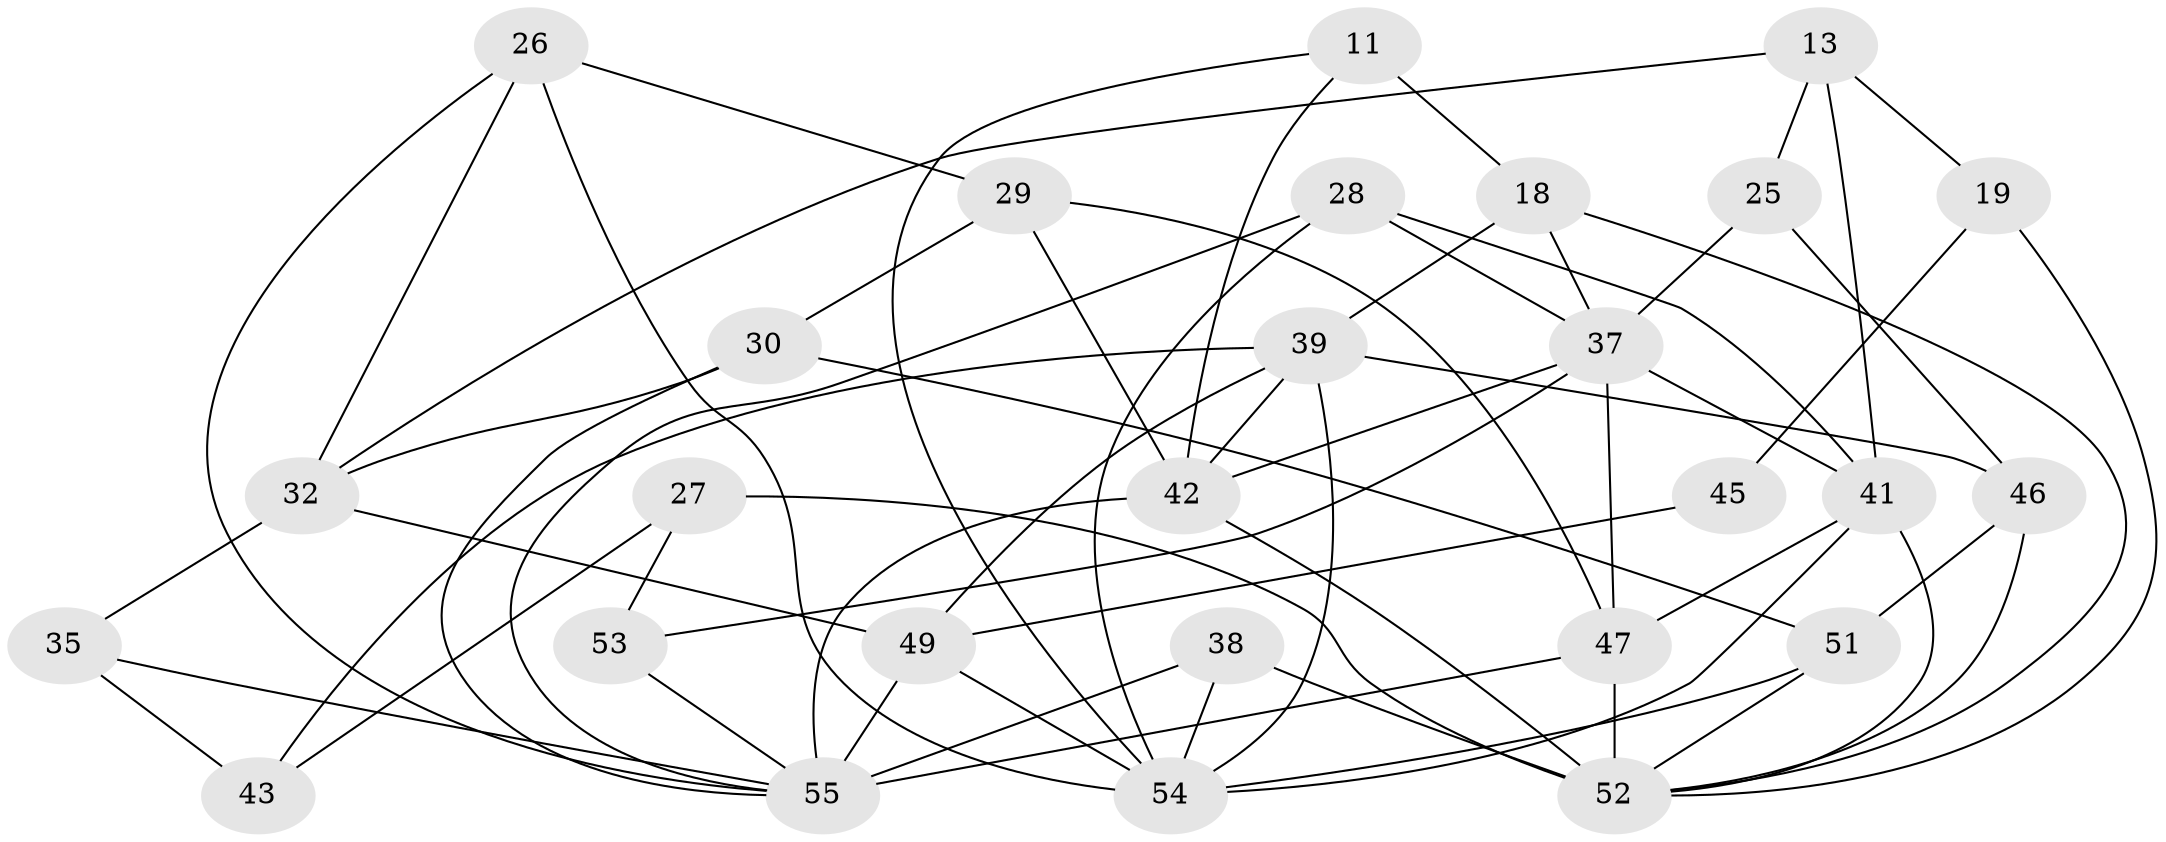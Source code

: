 // original degree distribution, {4: 1.0}
// Generated by graph-tools (version 1.1) at 2025/57/03/09/25 04:57:42]
// undirected, 27 vertices, 62 edges
graph export_dot {
graph [start="1"]
  node [color=gray90,style=filled];
  11;
  13 [super="+10"];
  18 [super="+2"];
  19;
  25;
  26;
  27 [super="+16"];
  28;
  29;
  30;
  32 [super="+15"];
  35;
  37 [super="+9+14"];
  38 [super="+7"];
  39 [super="+33"];
  41 [super="+23"];
  42 [super="+17"];
  43;
  45;
  46 [super="+24"];
  47 [super="+12"];
  49 [super="+3+44"];
  51;
  52 [super="+40+48"];
  53;
  54 [super="+21+50"];
  55 [super="+6+31+34"];
  11 -- 42;
  11 -- 18 [weight=2];
  11 -- 54;
  13 -- 25 [weight=2];
  13 -- 19 [weight=2];
  13 -- 32;
  13 -- 41;
  18 -- 39;
  18 -- 52;
  18 -- 37 [weight=2];
  19 -- 45;
  19 -- 52;
  25 -- 46;
  25 -- 37;
  26 -- 54;
  26 -- 29;
  26 -- 32;
  26 -- 55;
  27 -- 53;
  27 -- 43 [weight=2];
  27 -- 52 [weight=3];
  28 -- 55;
  28 -- 37;
  28 -- 54;
  28 -- 41;
  29 -- 42;
  29 -- 30;
  29 -- 47;
  30 -- 51;
  30 -- 55;
  30 -- 32;
  32 -- 35 [weight=2];
  32 -- 49;
  35 -- 55;
  35 -- 43;
  37 -- 41;
  37 -- 47;
  37 -- 53;
  37 -- 42;
  38 -- 52 [weight=2];
  38 -- 55 [weight=3];
  38 -- 54;
  39 -- 42;
  39 -- 49 [weight=2];
  39 -- 43;
  39 -- 46 [weight=2];
  39 -- 54;
  41 -- 54;
  41 -- 52;
  41 -- 47;
  42 -- 52;
  42 -- 55;
  45 -- 49 [weight=3];
  46 -- 51;
  46 -- 52 [weight=2];
  47 -- 55;
  47 -- 52 [weight=2];
  49 -- 55 [weight=3];
  49 -- 54;
  51 -- 52;
  51 -- 54;
  53 -- 55 [weight=2];
}
